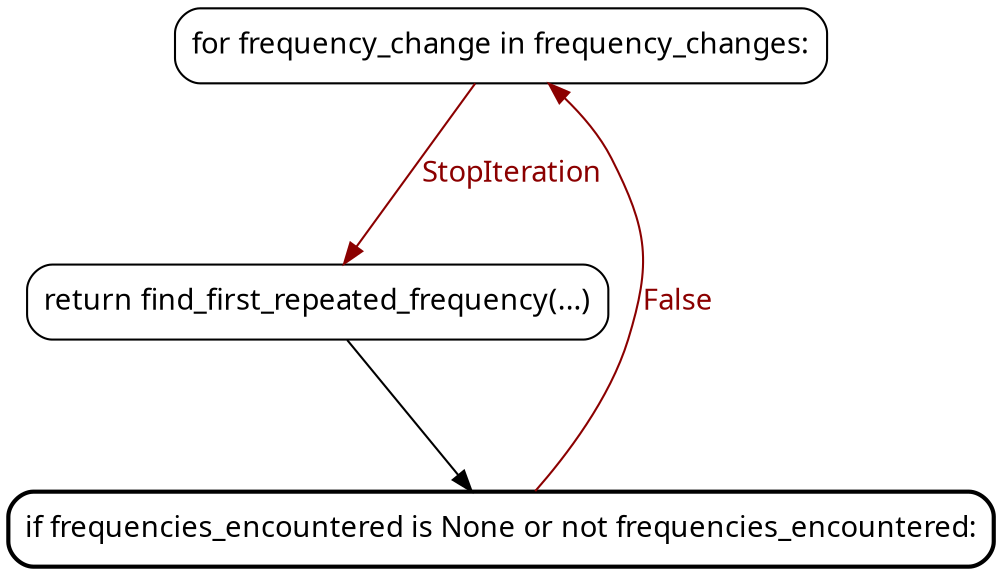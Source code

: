 strict digraph 14 {
    ranksep="1.0";
    node[shape="box",style="rounded",fontname="FiraCode Nerd Font"];
    edge[fontname="FiraCode Nerd Font"];
    2[label="for frequency_change in frequency_changes:"];
    4[label="return find_first_repeated_frequency(...)"];
    1[label="if frequencies_encountered is None or not frequencies_encountered:",style="rounded, bold"];
    2[label="for frequency_change in frequency_changes:"];
    2 -> 4 [label="StopIteration",color=red4,fontcolor=red4];
    4 -> 1 ;
    1 -> 2 [label="False",color=red4,fontcolor=red4];
}